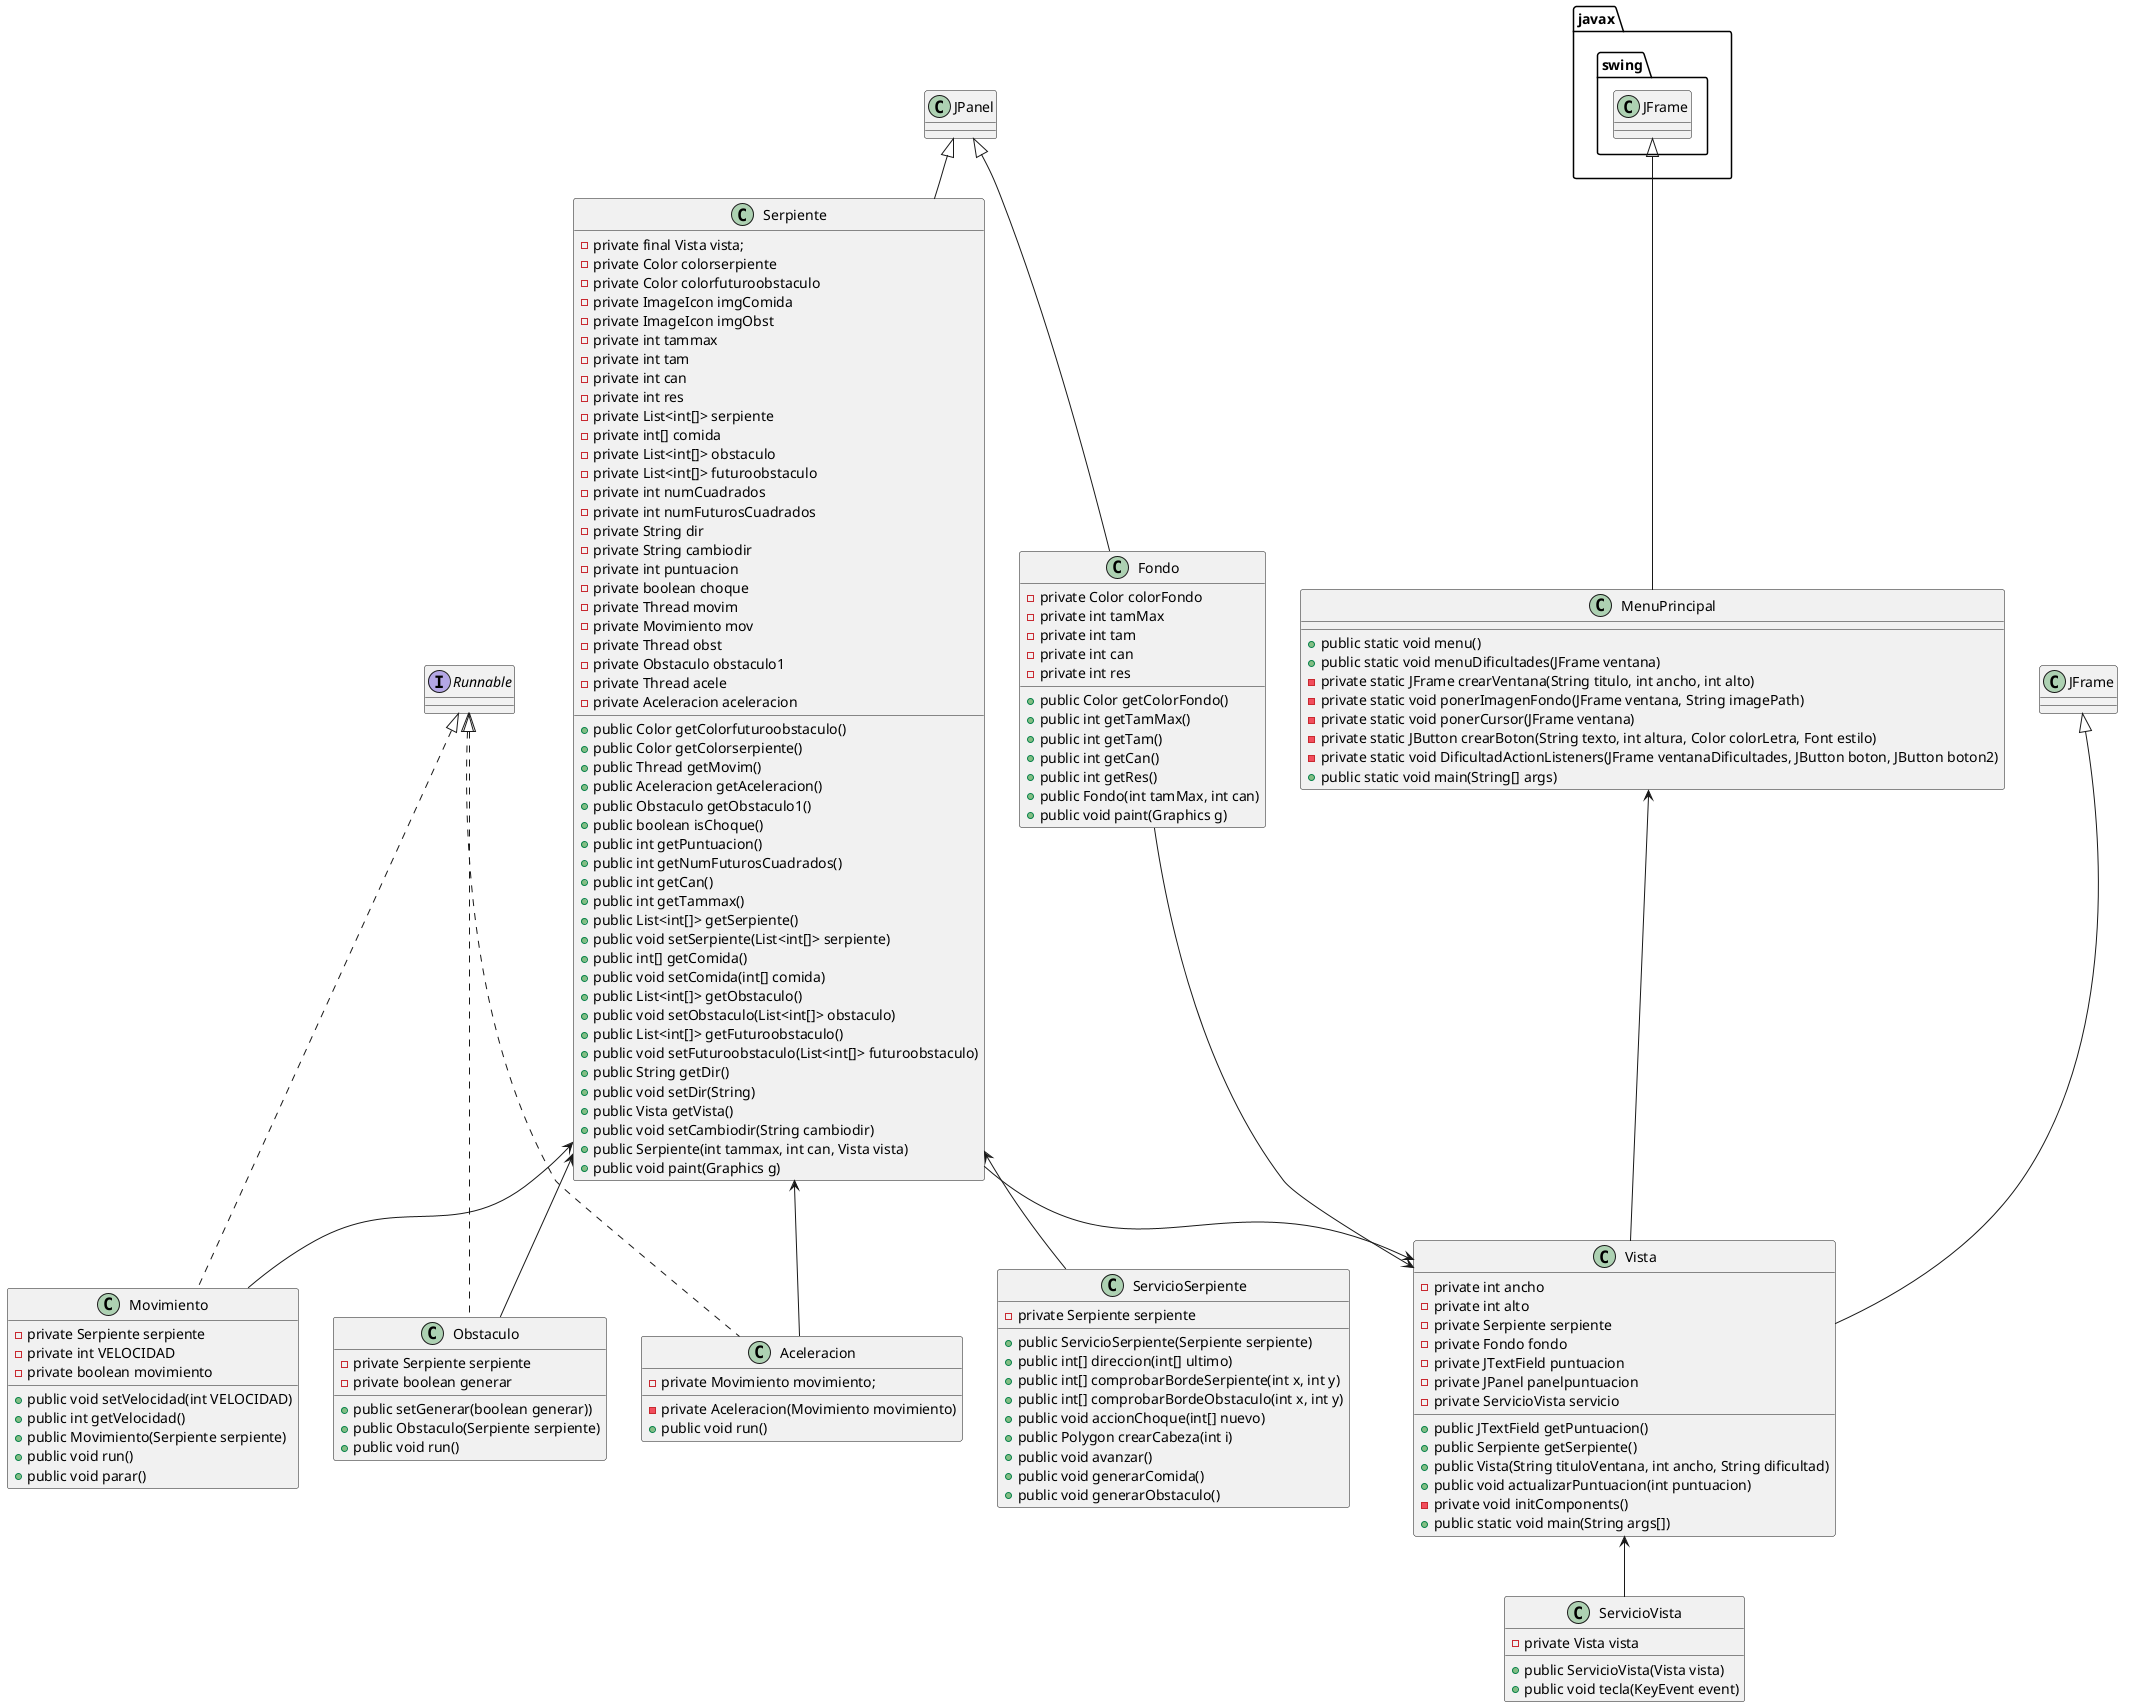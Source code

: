 @startuml
'https://plantuml.com/class-diagram

Serpiente <-- Obstaculo
Serpiente <-- ServicioSerpiente
Serpiente <-- Aceleracion
Serpiente <-- Movimiento
Fondo --> Vista
Serpiente --> Vista
MenuPrincipal <-- Vista
Vista <-- ServicioVista

class Serpiente extends JPanel {
    -private final Vista vista;
    -private Color colorserpiente
    -private Color colorfuturoobstaculo
    -private ImageIcon imgComida
    -private ImageIcon imgObst
    -private int tammax
    -private int tam
    -private int can
    -private int res
    -private List<int[]> serpiente
    -private int[] comida
    -private List<int[]> obstaculo
    -private List<int[]> futuroobstaculo
    -private int numCuadrados
    -private int numFuturosCuadrados
    -private String dir
    -private String cambiodir
    -private int puntuacion
    -private boolean choque
    -private Thread movim
    -private Movimiento mov
    -private Thread obst
    -private Obstaculo obstaculo1
    -private Thread acele
    -private Aceleracion aceleracion
    +public Color getColorfuturoobstaculo()
    +public Color getColorserpiente()
    +public Thread getMovim()
    +public Aceleracion getAceleracion()
    +public Obstaculo getObstaculo1()
    +public boolean isChoque()
    +public int getPuntuacion()
    +public int getNumFuturosCuadrados()
    +public int getCan()
    +public int getTammax()
    +public List<int[]> getSerpiente()
    +public void setSerpiente(List<int[]> serpiente)
    +public int[] getComida()
    +public void setComida(int[] comida)
    +public List<int[]> getObstaculo()
    +public void setObstaculo(List<int[]> obstaculo)
    +public List<int[]> getFuturoobstaculo()
    +public void setFuturoobstaculo(List<int[]> futuroobstaculo)
    +public String getDir()
    +public void setDir(String)
    +public Vista getVista()
    +public void setCambiodir(String cambiodir)
    +public Serpiente(int tammax, int can, Vista vista)
    +public void paint(Graphics g)

}

class ServicioSerpiente{
    -private Serpiente serpiente
    +public ServicioSerpiente(Serpiente serpiente)
    +public int[] direccion(int[] ultimo)
    +public int[] comprobarBordeSerpiente(int x, int y)
    +public int[] comprobarBordeObstaculo(int x, int y)
    +public void accionChoque(int[] nuevo)
    +public Polygon crearCabeza(int i)
    +public void avanzar()
    +public void generarComida()
    +public void generarObstaculo()
}

class Aceleracion implements Runnable {
    -private Movimiento movimiento;
    -private Aceleracion(Movimiento movimiento)
    +public void run()
}

class Obstaculo implements Runnable {
    -private Serpiente serpiente
    -private boolean generar
    +public setGenerar(boolean generar))
    +public Obstaculo(Serpiente serpiente)
    +public void run()
}

class Movimiento implements Runnable {
    -private Serpiente serpiente
    -private int VELOCIDAD
    +public void setVelocidad(int VELOCIDAD)
    +public int getVelocidad()
    -private boolean movimiento
    +public Movimiento(Serpiente serpiente)
    +public void run()
    +public void parar()

}

class Fondo extends JPanel {
    -private Color colorFondo
    -private int tamMax
    -private int tam
    -private int can
    -private int res
    +public Color getColorFondo()
    +public int getTamMax()
    +public int getTam()
    +public int getCan()
    +public int getRes()
    +public Fondo(int tamMax, int can)
    +public void paint(Graphics g)
}

class Vista extends JFrame {
    -private int ancho
    -private int alto
    -private Serpiente serpiente
    -private Fondo fondo
    -private JTextField puntuacion
    -private JPanel panelpuntuacion
    +public JTextField getPuntuacion()
    -private ServicioVista servicio
    +public Serpiente getSerpiente()
    +public Vista(String tituloVentana, int ancho, String dificultad)
    +public void actualizarPuntuacion(int puntuacion)
    -private void initComponents()
    +public static void main(String args[])
}

class ServicioVista {
    -private Vista vista
    +public ServicioVista(Vista vista)
    +public void tecla(KeyEvent event)
}

class MenuPrincipal extends javax.swing.JFrame{
    +public static void menu()
    +public static void menuDificultades(JFrame ventana)
    -private static JFrame crearVentana(String titulo, int ancho, int alto)
    -private static void ponerImagenFondo(JFrame ventana, String imagePath)
    -private static void ponerCursor(JFrame ventana)
    -private static JButton crearBoton(String texto, int altura, Color colorLetra, Font estilo)
    -private static void DificultadActionListeners(JFrame ventanaDificultades, JButton boton, JButton boton2)
    +public static void main(String[] args)
}

@enduml